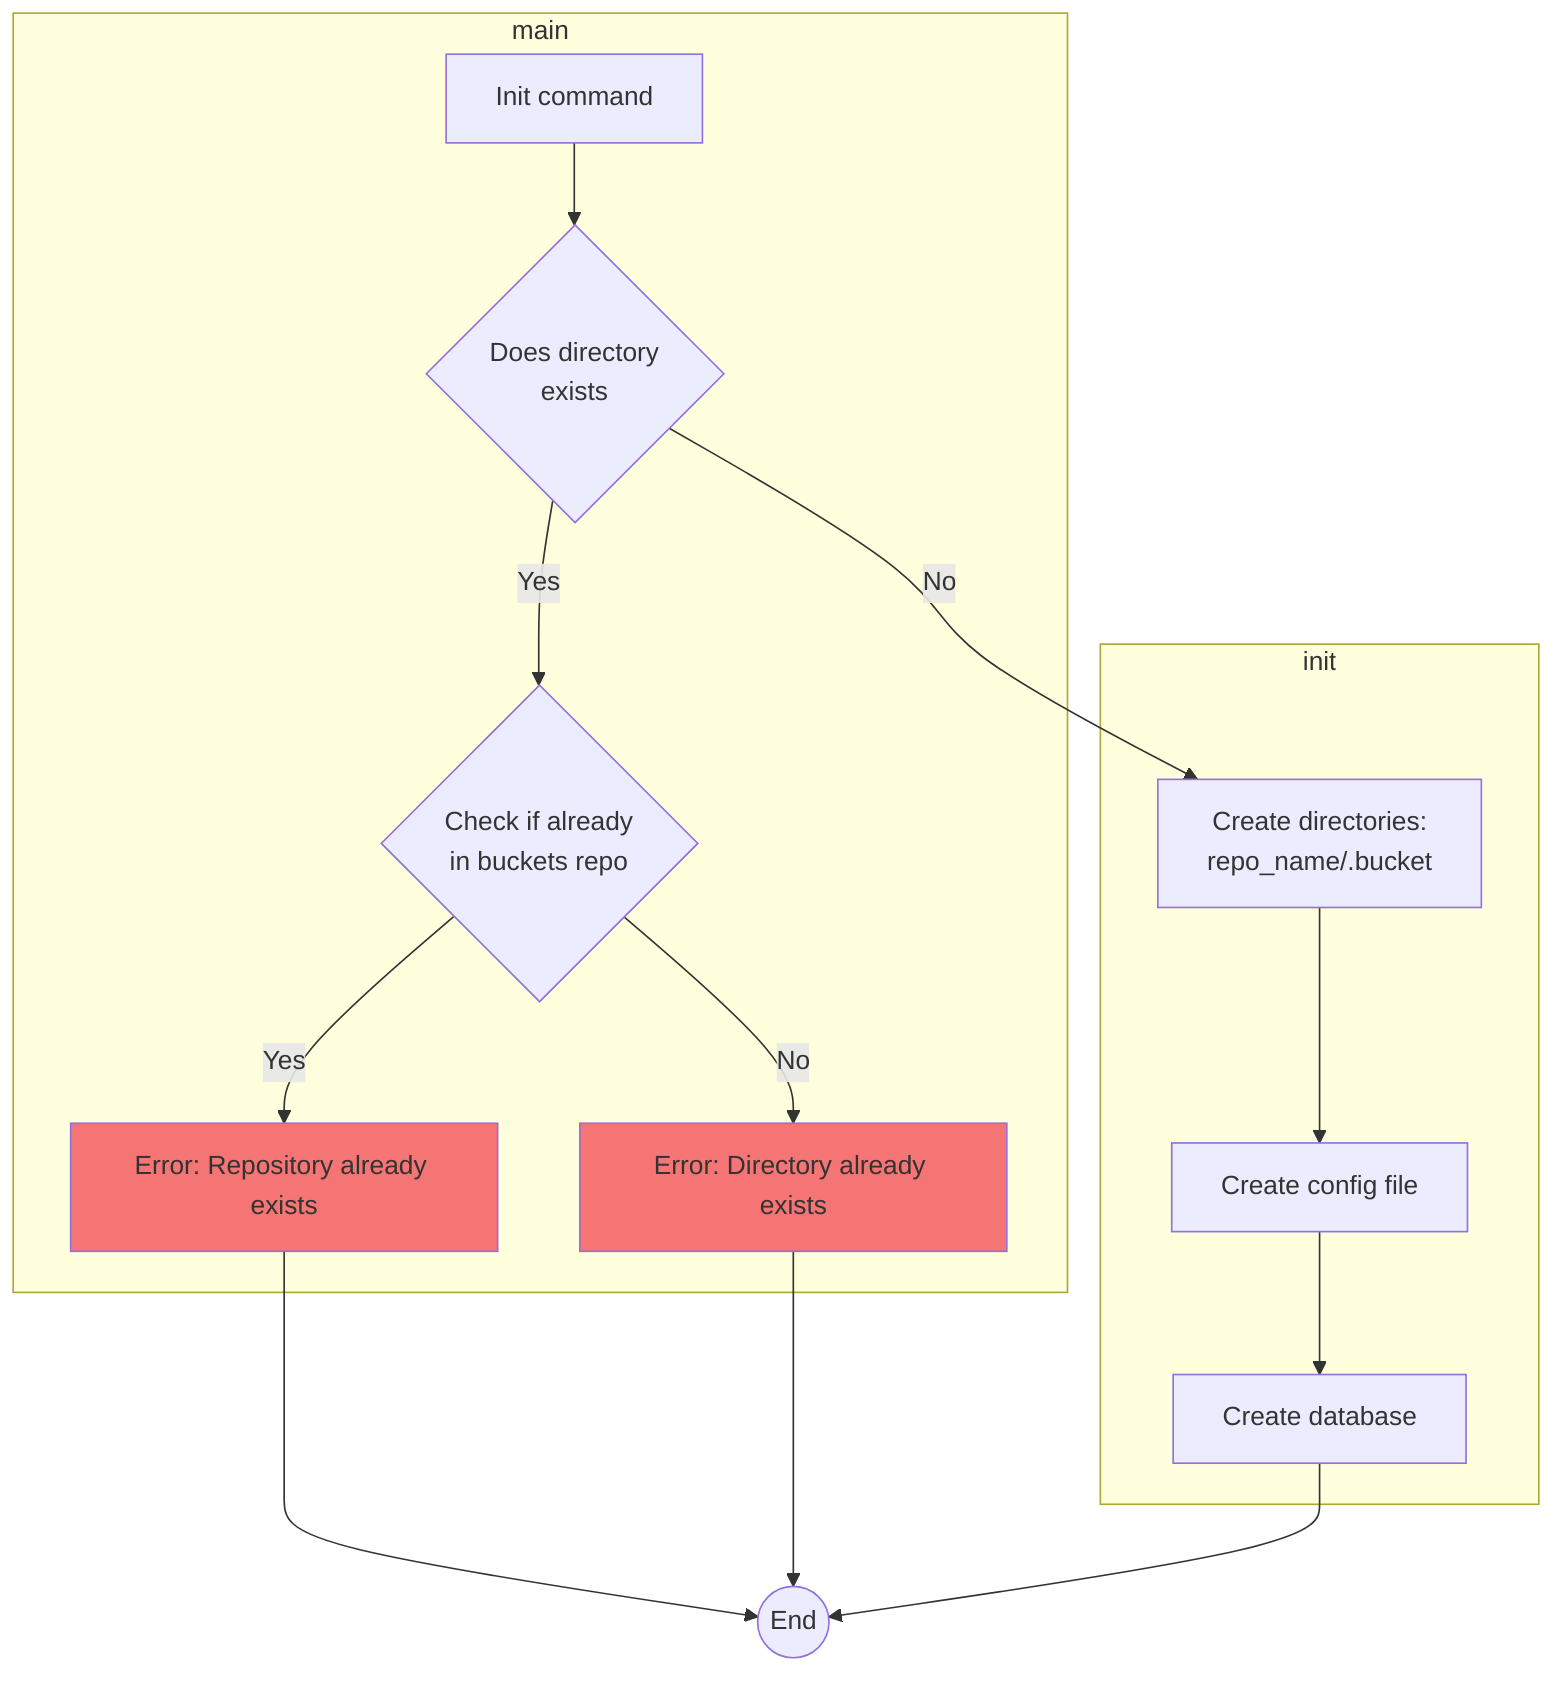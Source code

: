 flowchart TD
    subgraph main
        A[Init command] --> B{Does directory \n exists}
        B --> |Yes| C{Check if already \n in buckets repo}
        C --> |Yes| E1[Error: Repository already exists]
        C --> |No| E2[Error: Directory already exists]
    end

    subgraph init
        B --> |No| D[Create directories: \n repo_name/.bucket]
        D --> K[Create config file]
        K --> F[Create database]
    end

    E1 --> G((End))
    E2 --> G((End))
    F --> G((End))

    style E1 fill:#f57474
    style E2 fill:#f57474